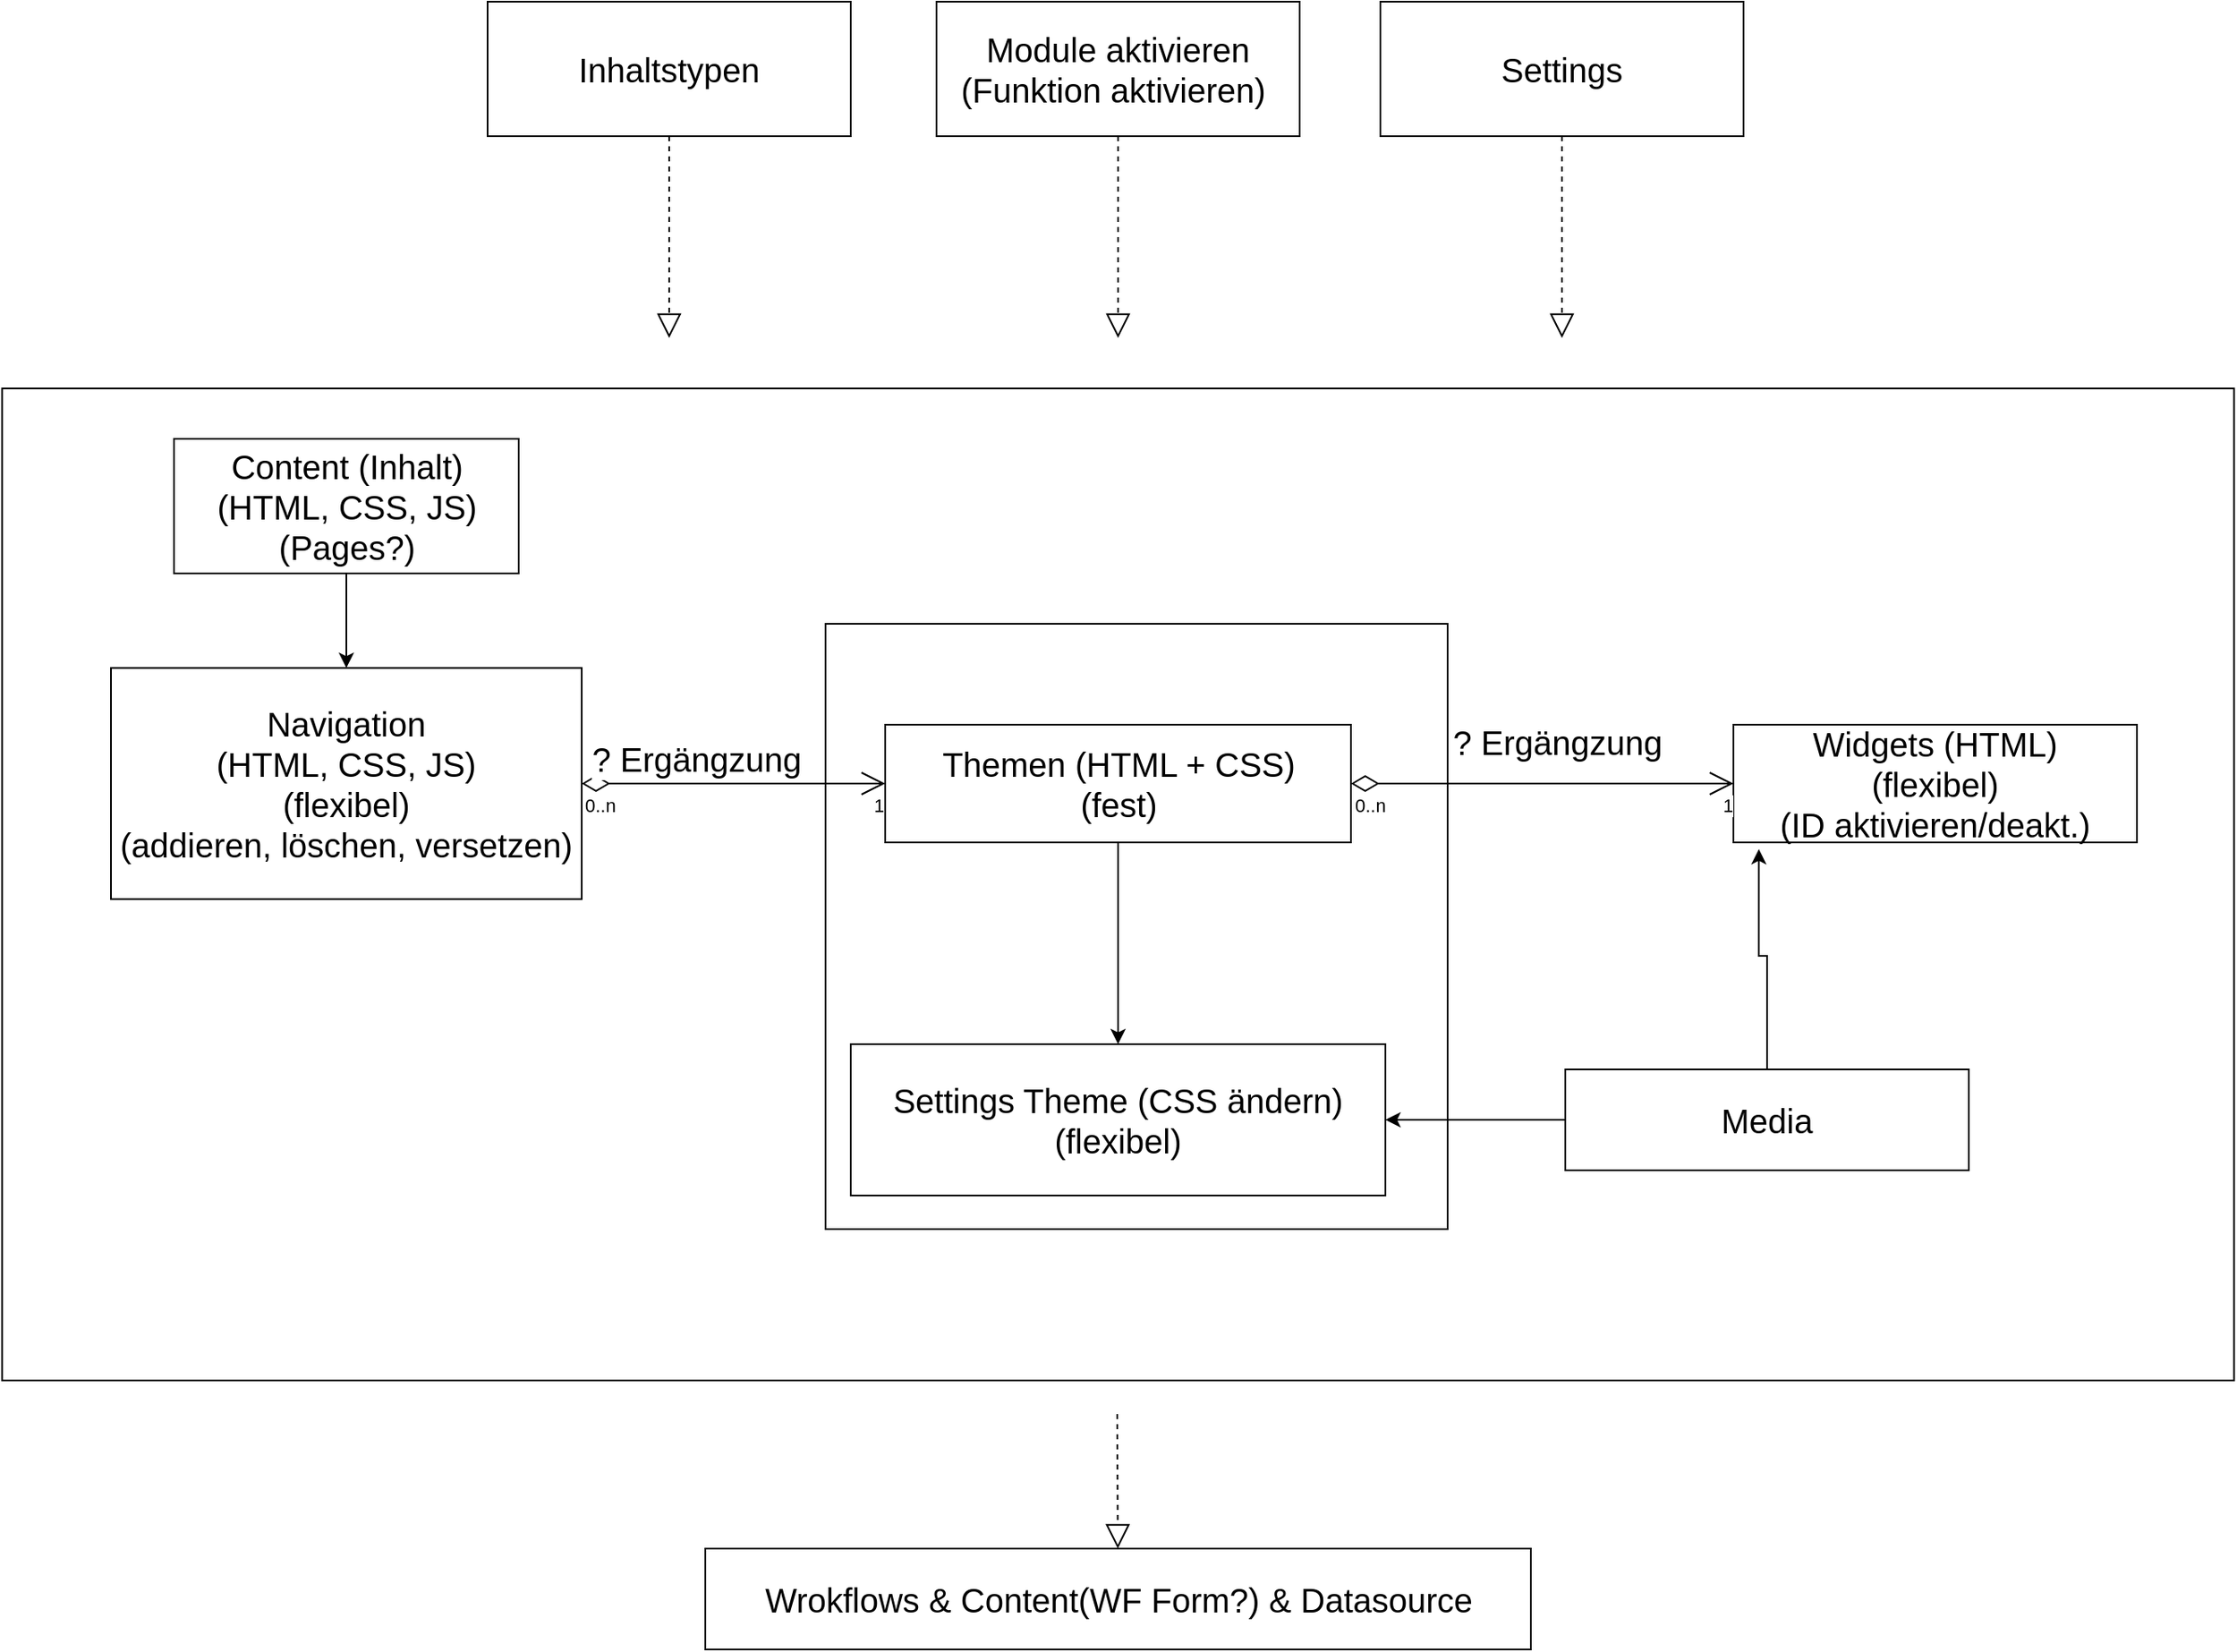 <mxfile version="13.10.4" type="github">
  <diagram id="0TkBvI34lwG9WLAItLZz" name="Page-1">
    <mxGraphModel dx="2249" dy="1931" grid="1" gridSize="10" guides="1" tooltips="1" connect="1" arrows="1" fold="1" page="1" pageScale="1" pageWidth="827" pageHeight="1169" math="0" shadow="0">
      <root>
        <mxCell id="0" />
        <mxCell id="1" parent="0" />
        <mxCell id="e1oBxcdbTk6MdkIaAmMm-27" value="" style="rounded=0;whiteSpace=wrap;html=1;fontSize=20;" vertex="1" parent="1">
          <mxGeometry x="-249.75" y="30" width="1327.5" height="590" as="geometry" />
        </mxCell>
        <mxCell id="e1oBxcdbTk6MdkIaAmMm-26" value="" style="rounded=0;whiteSpace=wrap;html=1;fontSize=20;" vertex="1" parent="1">
          <mxGeometry x="240" y="170" width="370" height="360" as="geometry" />
        </mxCell>
        <mxCell id="e1oBxcdbTk6MdkIaAmMm-1" value="Module aktivieren (Funktion aktivieren)&amp;nbsp;" style="rounded=0;whiteSpace=wrap;html=1;fontSize=20;" vertex="1" parent="1">
          <mxGeometry x="306" y="-200" width="216" height="80" as="geometry" />
        </mxCell>
        <mxCell id="e1oBxcdbTk6MdkIaAmMm-2" value="Settings Theme (CSS ändern)&lt;br&gt;(flexibel)" style="rounded=0;whiteSpace=wrap;html=1;fontSize=20;" vertex="1" parent="1">
          <mxGeometry x="255" y="420" width="318" height="90" as="geometry" />
        </mxCell>
        <mxCell id="e1oBxcdbTk6MdkIaAmMm-15" style="edgeStyle=orthogonalEdgeStyle;rounded=0;orthogonalLoop=1;jettySize=auto;html=1;entryX=0.5;entryY=0;entryDx=0;entryDy=0;fontSize=20;" edge="1" parent="1" source="e1oBxcdbTk6MdkIaAmMm-3" target="e1oBxcdbTk6MdkIaAmMm-2">
          <mxGeometry relative="1" as="geometry" />
        </mxCell>
        <mxCell id="e1oBxcdbTk6MdkIaAmMm-3" value="Themen (HTML + CSS)&lt;br&gt;(fest)" style="rounded=0;whiteSpace=wrap;html=1;fontSize=20;" vertex="1" parent="1">
          <mxGeometry x="275.5" y="230" width="277" height="70" as="geometry" />
        </mxCell>
        <mxCell id="e1oBxcdbTk6MdkIaAmMm-6" value="Widgets (HTML)&lt;br&gt;(flexibel)&lt;br&gt;(ID aktivieren/deakt.)" style="rounded=0;whiteSpace=wrap;html=1;fontSize=20;" vertex="1" parent="1">
          <mxGeometry x="780" y="230" width="240" height="70" as="geometry" />
        </mxCell>
        <mxCell id="e1oBxcdbTk6MdkIaAmMm-7" value="? Ergängzung" style="endArrow=open;html=1;endSize=12;startArrow=diamondThin;startSize=14;startFill=0;edgeStyle=orthogonalEdgeStyle;fontSize=20;exitX=1;exitY=0.5;exitDx=0;exitDy=0;entryX=0;entryY=0.5;entryDx=0;entryDy=0;" edge="1" parent="1" source="e1oBxcdbTk6MdkIaAmMm-3" target="e1oBxcdbTk6MdkIaAmMm-6">
          <mxGeometry x="0.075" y="25" relative="1" as="geometry">
            <mxPoint x="530" y="270" as="sourcePoint" />
            <mxPoint x="690" y="270" as="targetPoint" />
            <Array as="points">
              <mxPoint x="670" y="265" />
              <mxPoint x="670" y="265" />
            </Array>
            <mxPoint as="offset" />
          </mxGeometry>
        </mxCell>
        <mxCell id="e1oBxcdbTk6MdkIaAmMm-8" value="0..n" style="edgeLabel;resizable=0;html=1;align=left;verticalAlign=top;" connectable="0" vertex="1" parent="e1oBxcdbTk6MdkIaAmMm-7">
          <mxGeometry x="-1" relative="1" as="geometry" />
        </mxCell>
        <mxCell id="e1oBxcdbTk6MdkIaAmMm-9" value="1" style="edgeLabel;resizable=0;html=1;align=right;verticalAlign=top;" connectable="0" vertex="1" parent="e1oBxcdbTk6MdkIaAmMm-7">
          <mxGeometry x="1" relative="1" as="geometry" />
        </mxCell>
        <mxCell id="e1oBxcdbTk6MdkIaAmMm-11" value="" style="endArrow=block;dashed=1;endFill=0;endSize=12;html=1;fontSize=20;" edge="1" parent="1" source="e1oBxcdbTk6MdkIaAmMm-1">
          <mxGeometry width="160" relative="1" as="geometry">
            <mxPoint x="100" y="180" as="sourcePoint" />
            <mxPoint x="414" as="targetPoint" />
          </mxGeometry>
        </mxCell>
        <mxCell id="e1oBxcdbTk6MdkIaAmMm-12" value="Wrokflows &amp;amp; Content(WF Form?) &amp;amp; Datasource" style="rounded=0;whiteSpace=wrap;html=1;fontSize=20;" vertex="1" parent="1">
          <mxGeometry x="168.5" y="720" width="491" height="60" as="geometry" />
        </mxCell>
        <mxCell id="e1oBxcdbTk6MdkIaAmMm-13" value="" style="endArrow=block;dashed=1;endFill=0;endSize=12;html=1;fontSize=20;" edge="1" parent="1" target="e1oBxcdbTk6MdkIaAmMm-12">
          <mxGeometry width="160" relative="1" as="geometry">
            <mxPoint x="413.5" y="640" as="sourcePoint" />
            <mxPoint x="414" y="720" as="targetPoint" />
          </mxGeometry>
        </mxCell>
        <mxCell id="e1oBxcdbTk6MdkIaAmMm-14" value="Navigation&lt;br&gt;(HTML, CSS, JS)&lt;br&gt;(flexibel)&lt;br&gt;(addieren, löschen, versetzen)" style="rounded=0;whiteSpace=wrap;html=1;fontSize=20;" vertex="1" parent="1">
          <mxGeometry x="-185" y="196.25" width="280" height="137.5" as="geometry" />
        </mxCell>
        <mxCell id="e1oBxcdbTk6MdkIaAmMm-17" style="edgeStyle=orthogonalEdgeStyle;rounded=0;orthogonalLoop=1;jettySize=auto;html=1;fontSize=20;entryX=0.5;entryY=0;entryDx=0;entryDy=0;" edge="1" parent="1" source="e1oBxcdbTk6MdkIaAmMm-16" target="e1oBxcdbTk6MdkIaAmMm-14">
          <mxGeometry relative="1" as="geometry">
            <mxPoint x="30" y="150" as="targetPoint" />
          </mxGeometry>
        </mxCell>
        <mxCell id="e1oBxcdbTk6MdkIaAmMm-16" value="Content (Inhalt)&lt;br&gt;(HTML, CSS, JS)&lt;br&gt;(Pages?)" style="rounded=0;whiteSpace=wrap;html=1;fontSize=20;" vertex="1" parent="1">
          <mxGeometry x="-147.5" y="60" width="205" height="80" as="geometry" />
        </mxCell>
        <mxCell id="e1oBxcdbTk6MdkIaAmMm-18" value="? Ergängzung" style="endArrow=open;html=1;endSize=12;startArrow=diamondThin;startSize=14;startFill=0;edgeStyle=orthogonalEdgeStyle;fontSize=20;exitX=1;exitY=0.5;exitDx=0;exitDy=0;entryX=0;entryY=0.5;entryDx=0;entryDy=0;" edge="1" parent="1" source="e1oBxcdbTk6MdkIaAmMm-14" target="e1oBxcdbTk6MdkIaAmMm-3">
          <mxGeometry x="-0.245" y="15" relative="1" as="geometry">
            <mxPoint x="100" y="190" as="sourcePoint" />
            <mxPoint x="317.5" y="190" as="targetPoint" />
            <mxPoint as="offset" />
          </mxGeometry>
        </mxCell>
        <mxCell id="e1oBxcdbTk6MdkIaAmMm-19" value="0..n" style="edgeLabel;resizable=0;html=1;align=left;verticalAlign=top;" connectable="0" vertex="1" parent="e1oBxcdbTk6MdkIaAmMm-18">
          <mxGeometry x="-1" relative="1" as="geometry" />
        </mxCell>
        <mxCell id="e1oBxcdbTk6MdkIaAmMm-20" value="1" style="edgeLabel;resizable=0;html=1;align=right;verticalAlign=top;" connectable="0" vertex="1" parent="e1oBxcdbTk6MdkIaAmMm-18">
          <mxGeometry x="1" relative="1" as="geometry" />
        </mxCell>
        <mxCell id="e1oBxcdbTk6MdkIaAmMm-22" value="Settings" style="rounded=0;whiteSpace=wrap;html=1;fontSize=20;" vertex="1" parent="1">
          <mxGeometry x="570" y="-200" width="216" height="80" as="geometry" />
        </mxCell>
        <mxCell id="e1oBxcdbTk6MdkIaAmMm-23" value="" style="endArrow=block;dashed=1;endFill=0;endSize=12;html=1;fontSize=20;" edge="1" parent="1" source="e1oBxcdbTk6MdkIaAmMm-22">
          <mxGeometry width="160" relative="1" as="geometry">
            <mxPoint x="364" y="180" as="sourcePoint" />
            <mxPoint x="678" as="targetPoint" />
          </mxGeometry>
        </mxCell>
        <mxCell id="e1oBxcdbTk6MdkIaAmMm-24" value="Inhaltstypen" style="rounded=0;whiteSpace=wrap;html=1;fontSize=20;" vertex="1" parent="1">
          <mxGeometry x="39" y="-200" width="216" height="80" as="geometry" />
        </mxCell>
        <mxCell id="e1oBxcdbTk6MdkIaAmMm-25" value="" style="endArrow=block;dashed=1;endFill=0;endSize=12;html=1;fontSize=20;" edge="1" parent="1" source="e1oBxcdbTk6MdkIaAmMm-24">
          <mxGeometry width="160" relative="1" as="geometry">
            <mxPoint x="-167" y="180" as="sourcePoint" />
            <mxPoint x="147" as="targetPoint" />
          </mxGeometry>
        </mxCell>
        <mxCell id="e1oBxcdbTk6MdkIaAmMm-31" style="edgeStyle=orthogonalEdgeStyle;rounded=0;orthogonalLoop=1;jettySize=auto;html=1;entryX=1;entryY=0.5;entryDx=0;entryDy=0;fontSize=20;" edge="1" parent="1" source="e1oBxcdbTk6MdkIaAmMm-29" target="e1oBxcdbTk6MdkIaAmMm-2">
          <mxGeometry relative="1" as="geometry" />
        </mxCell>
        <mxCell id="e1oBxcdbTk6MdkIaAmMm-32" style="edgeStyle=orthogonalEdgeStyle;rounded=0;orthogonalLoop=1;jettySize=auto;html=1;entryX=0.063;entryY=1.057;entryDx=0;entryDy=0;entryPerimeter=0;fontSize=20;" edge="1" parent="1" source="e1oBxcdbTk6MdkIaAmMm-29" target="e1oBxcdbTk6MdkIaAmMm-6">
          <mxGeometry relative="1" as="geometry" />
        </mxCell>
        <mxCell id="e1oBxcdbTk6MdkIaAmMm-29" value="Media" style="rounded=0;whiteSpace=wrap;html=1;fontSize=20;" vertex="1" parent="1">
          <mxGeometry x="680" y="435" width="240" height="60" as="geometry" />
        </mxCell>
      </root>
    </mxGraphModel>
  </diagram>
</mxfile>
